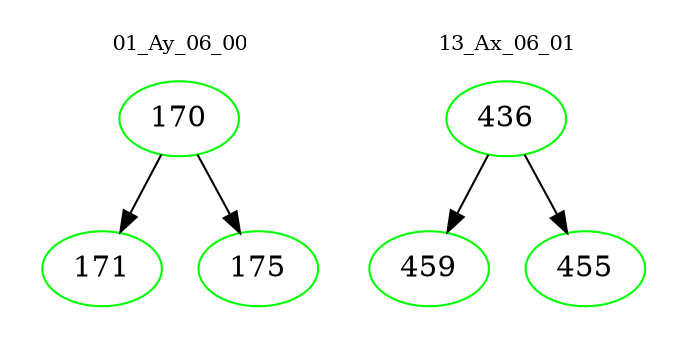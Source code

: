 digraph{
subgraph cluster_0 {
color = white
label = "01_Ay_06_00";
fontsize=10;
T0_170 [label="170", color="green"]
T0_170 -> T0_171 [color="black"]
T0_171 [label="171", color="green"]
T0_170 -> T0_175 [color="black"]
T0_175 [label="175", color="green"]
}
subgraph cluster_1 {
color = white
label = "13_Ax_06_01";
fontsize=10;
T1_436 [label="436", color="green"]
T1_436 -> T1_459 [color="black"]
T1_459 [label="459", color="green"]
T1_436 -> T1_455 [color="black"]
T1_455 [label="455", color="green"]
}
}
